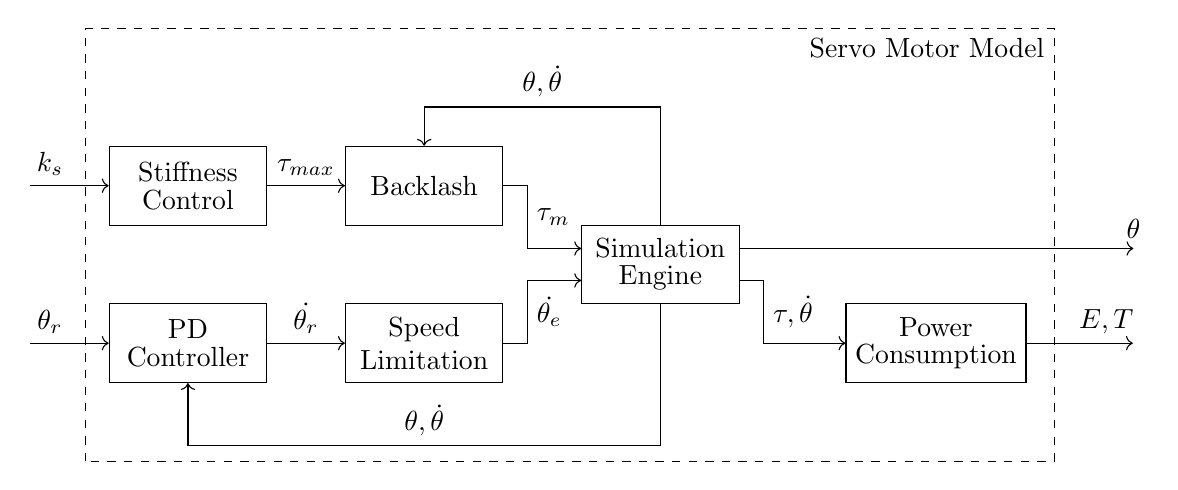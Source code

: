 \begin{tikzpicture}
  \tikzstyle{module}=[draw, minimum height=1cm, minimum width=2cm]

  \node[module] (sc) {\shortstack{Stiffness\\ Control}};
  \draw[<-] (sc) -- node[near end, above]{$k_s$} ++(-2,0);


  \node[module] (bl) at (3,0) {Backlash};
  \draw[->] (sc) -- node[above]{$\tau_{max}$} (bl);

  \node[module] (ode) at (6,-1) {\shortstack{Simulation\\ Engine}};
  \draw[->] (ode) -- ++(0,2) -| node[above, near start]{$\theta, \dot{\theta}$}
  (bl);
  \draw[->] (bl.east) -- ++(0.3,0) |- node[right, near start]{$\tau_m$}
  ($(ode.north west)!0.3!(ode.south west)$);

  \node[module] (pd) at (0, -2) {\shortstack{PD\\ Controller}};
  \draw[<-] (pd) -- node[above, near end]{$\theta_r$} ++(-2,0);
  \draw[->] (ode) -- ++ (0,-2.3) -| node[above, near start] {$\theta,
    \dot{\theta}$} (pd);

  \node[module] (sl) at (3,-2) {\shortstack{Speed\\ Limitation}};
  \draw[->] (pd) -- node[above]{$\dot{\theta_r}$} (sl);
  \draw[->] (sl.east) -- ++(0.3,0) |- node[right, near start]{$\dot{\theta_e}$}
  ($(ode.north west)!0.7!(ode.south west)$);

  \draw[->] ($(ode.north east)!0.3!(ode.south east)$) -- node[above,
  at end]{$\theta$} ++(5,0);
  
  \node[module] (ps) at (9.5,-2) {\shortstack{Power\\ Consumption}};
  \draw[->] ($(ode.north east)!0.7!(ode.south east)$) -- ++(0.3,0) |-
  node[right, near start] {$\tau, \dot{\theta}$} (ps);

  \draw[->] (ps) -- node[above, near end]{$E,T$} ++(2.5,0);

  \draw[dashed] (-1.3,-3.5) rectangle (11,2) node[anchor=north east] {Servo Motor Model};
\end{tikzpicture}